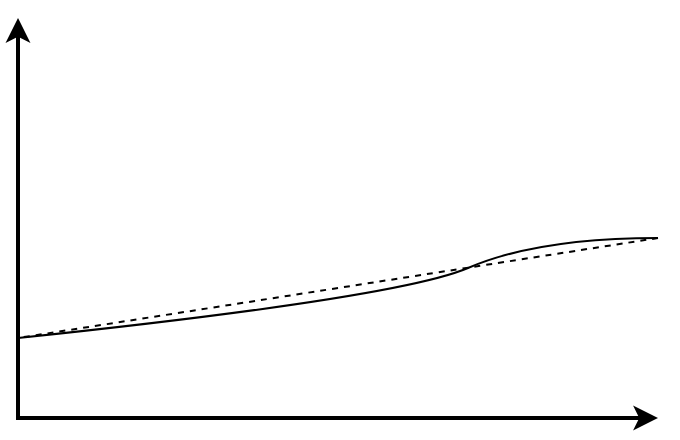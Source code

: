 <mxfile>
    <diagram id="-Dj-hAcev9AxjJB3jxGR" name="Page-2">
        <mxGraphModel dx="1055" dy="1178" grid="1" gridSize="10" guides="1" tooltips="1" connect="1" arrows="1" fold="1" page="0" pageScale="1" pageWidth="827" pageHeight="1169" math="0" shadow="0">
            <root>
                <mxCell id="0"/>
                <mxCell id="1" parent="0"/>
                <mxCell id="SjV5XwosEm56VWHQQgZN-4" value="" style="endArrow=classic;startArrow=classic;html=1;rounded=0;strokeWidth=2;" edge="1" parent="1">
                    <mxGeometry width="50" height="50" relative="1" as="geometry">
                        <mxPoint x="600" y="120" as="sourcePoint"/>
                        <mxPoint x="280" y="-80" as="targetPoint"/>
                        <Array as="points">
                            <mxPoint x="280" y="120"/>
                        </Array>
                    </mxGeometry>
                </mxCell>
                <mxCell id="SjV5XwosEm56VWHQQgZN-5" value="" style="endArrow=none;html=1;elbow=vertical;curved=1;" edge="1" parent="1">
                    <mxGeometry width="50" height="50" relative="1" as="geometry">
                        <mxPoint x="280" y="80" as="sourcePoint"/>
                        <mxPoint x="600" y="30" as="targetPoint"/>
                        <Array as="points">
                            <mxPoint x="470" y="60"/>
                            <mxPoint x="540" y="30"/>
                        </Array>
                    </mxGeometry>
                </mxCell>
                <mxCell id="SjV5XwosEm56VWHQQgZN-6" value="" style="endArrow=none;dashed=1;html=1;curved=1;elbow=vertical;" edge="1" parent="1">
                    <mxGeometry width="50" height="50" relative="1" as="geometry">
                        <mxPoint x="600" y="30" as="sourcePoint"/>
                        <mxPoint x="280" y="80" as="targetPoint"/>
                    </mxGeometry>
                </mxCell>
            </root>
        </mxGraphModel>
    </diagram>
    <diagram id="KT6Bve3_V9Um2qER8XEm" name="Page-1">
        <mxGraphModel dx="703" dy="519" grid="1" gridSize="10" guides="1" tooltips="1" connect="1" arrows="1" fold="1" page="0" pageScale="1" pageWidth="827" pageHeight="1169" math="0" shadow="0">
            <root>
                <mxCell id="0"/>
                <mxCell id="1" parent="0"/>
                <mxCell id="2" value="" style="endArrow=classic;startArrow=classic;html=1;rounded=0;strokeWidth=2;" edge="1" parent="1">
                    <mxGeometry width="50" height="50" relative="1" as="geometry">
                        <mxPoint x="600" y="480" as="sourcePoint"/>
                        <mxPoint x="280" y="280" as="targetPoint"/>
                        <Array as="points">
                            <mxPoint x="280" y="480"/>
                        </Array>
                    </mxGeometry>
                </mxCell>
                <mxCell id="3" value="" style="endArrow=none;html=1;elbow=vertical;curved=1;" edge="1" parent="1">
                    <mxGeometry width="50" height="50" relative="1" as="geometry">
                        <mxPoint x="280" y="360" as="sourcePoint"/>
                        <mxPoint x="600" y="440" as="targetPoint"/>
                        <Array as="points">
                            <mxPoint x="430" y="270"/>
                            <mxPoint x="520" y="460"/>
                        </Array>
                    </mxGeometry>
                </mxCell>
                <mxCell id="4" value="" style="endArrow=none;dashed=1;html=1;curved=1;elbow=vertical;" edge="1" parent="1">
                    <mxGeometry width="50" height="50" relative="1" as="geometry">
                        <mxPoint x="600" y="440" as="sourcePoint"/>
                        <mxPoint x="280" y="360" as="targetPoint"/>
                    </mxGeometry>
                </mxCell>
            </root>
        </mxGraphModel>
    </diagram>
</mxfile>